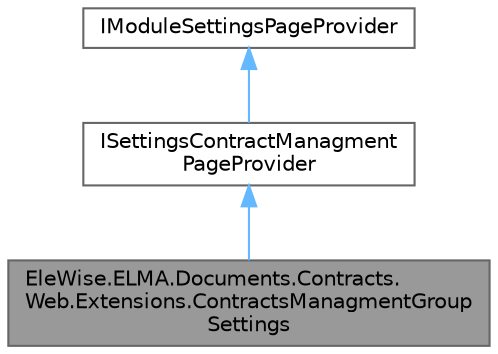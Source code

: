 digraph "EleWise.ELMA.Documents.Contracts.Web.Extensions.ContractsManagmentGroupSettings"
{
 // LATEX_PDF_SIZE
  bgcolor="transparent";
  edge [fontname=Helvetica,fontsize=10,labelfontname=Helvetica,labelfontsize=10];
  node [fontname=Helvetica,fontsize=10,shape=box,height=0.2,width=0.4];
  Node1 [id="Node000001",label="EleWise.ELMA.Documents.Contracts.\lWeb.Extensions.ContractsManagmentGroup\lSettings",height=0.2,width=0.4,color="gray40", fillcolor="grey60", style="filled", fontcolor="black",tooltip="Настройки доступа к группе «Подписание версий документов модуля «Управление договорами»"];
  Node2 -> Node1 [id="edge1_Node000001_Node000002",dir="back",color="steelblue1",style="solid",tooltip=" "];
  Node2 [id="Node000002",label="ISettingsContractManagment\lPageProvider",height=0.2,width=0.4,color="gray40", fillcolor="white", style="filled",URL="$interface_ele_wise_1_1_e_l_m_a_1_1_documents_1_1_contracts_1_1_web_1_1_extensions_1_1_i_settings3de2de0bfb5860ca0f70cc551c2577ad.html",tooltip="Настройки управления договорами"];
  Node3 -> Node2 [id="edge2_Node000002_Node000003",dir="back",color="steelblue1",style="solid",tooltip=" "];
  Node3 [id="Node000003",label="IModuleSettingsPageProvider",height=0.2,width=0.4,color="gray40", fillcolor="white", style="filled",tooltip=" "];
}
